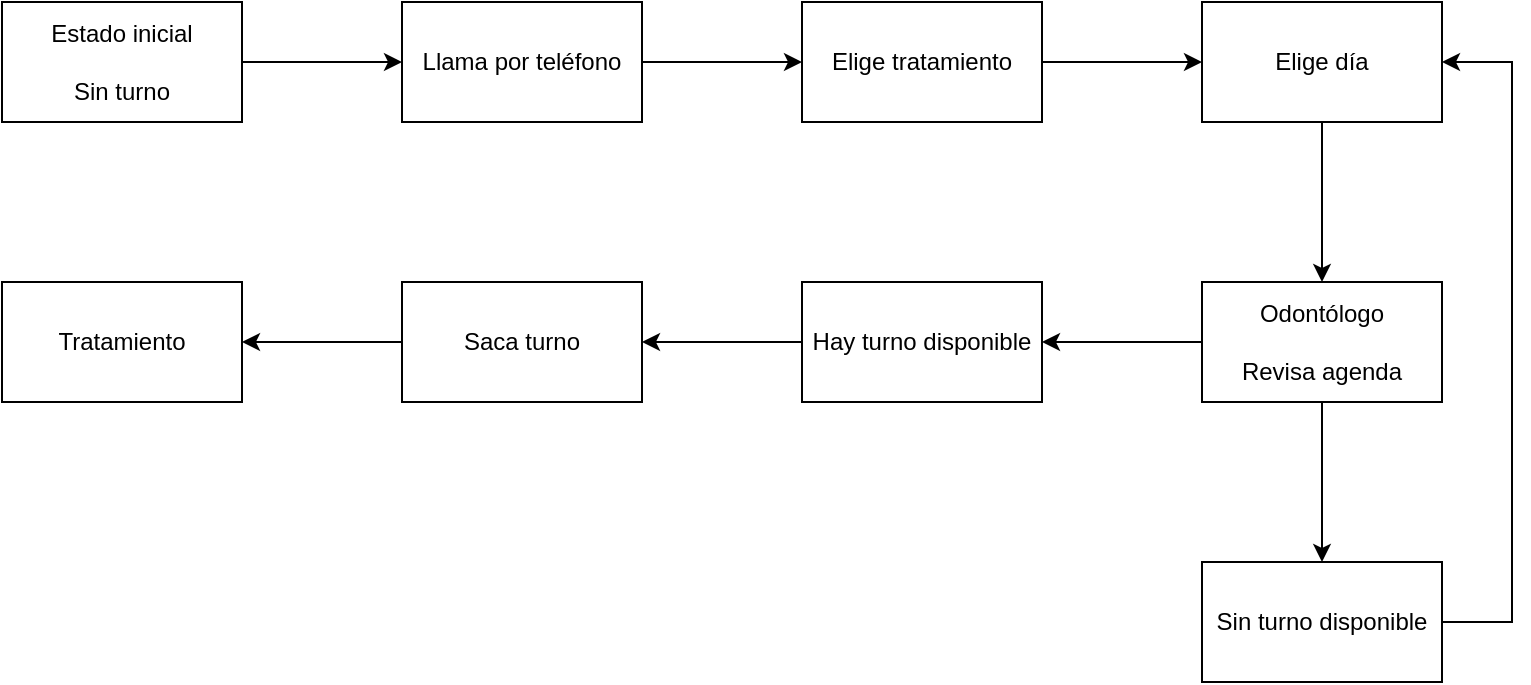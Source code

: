 <mxfile version="20.5.3" type="google"><diagram id="SWwamde7A56mAB-hYbqe" name="Página-1"><mxGraphModel grid="0" page="1" gridSize="10" guides="1" tooltips="1" connect="1" arrows="1" fold="1" pageScale="1" pageWidth="827" pageHeight="1169" math="0" shadow="0"><root><mxCell id="0"/><mxCell id="1" parent="0"/><mxCell id="UAleiRgTayfQpDbVBsgM-20" style="edgeStyle=orthogonalEdgeStyle;rounded=0;orthogonalLoop=1;jettySize=auto;html=1;entryX=0;entryY=0.5;entryDx=0;entryDy=0;" edge="1" parent="1" source="UAleiRgTayfQpDbVBsgM-1" target="UAleiRgTayfQpDbVBsgM-2"><mxGeometry relative="1" as="geometry"/></mxCell><mxCell id="UAleiRgTayfQpDbVBsgM-1" value="Estado inicial&lt;br&gt;&lt;br&gt;Sin turno" style="rounded=0;whiteSpace=wrap;html=1;" vertex="1" parent="1"><mxGeometry x="40" y="60" width="120" height="60" as="geometry"/></mxCell><mxCell id="UAleiRgTayfQpDbVBsgM-5" value="" style="edgeStyle=orthogonalEdgeStyle;rounded=0;orthogonalLoop=1;jettySize=auto;html=1;" edge="1" parent="1" source="UAleiRgTayfQpDbVBsgM-2" target="UAleiRgTayfQpDbVBsgM-4"><mxGeometry relative="1" as="geometry"/></mxCell><mxCell id="UAleiRgTayfQpDbVBsgM-2" value="Llama por teléfono" style="whiteSpace=wrap;html=1;rounded=0;" vertex="1" parent="1"><mxGeometry x="240" y="60" width="120" height="60" as="geometry"/></mxCell><mxCell id="UAleiRgTayfQpDbVBsgM-7" value="" style="edgeStyle=orthogonalEdgeStyle;rounded=0;orthogonalLoop=1;jettySize=auto;html=1;" edge="1" parent="1" source="UAleiRgTayfQpDbVBsgM-4" target="UAleiRgTayfQpDbVBsgM-6"><mxGeometry relative="1" as="geometry"/></mxCell><mxCell id="UAleiRgTayfQpDbVBsgM-4" value="Elige tratamiento" style="whiteSpace=wrap;html=1;rounded=0;" vertex="1" parent="1"><mxGeometry x="440" y="60" width="120" height="60" as="geometry"/></mxCell><mxCell id="UAleiRgTayfQpDbVBsgM-9" value="" style="edgeStyle=orthogonalEdgeStyle;rounded=0;orthogonalLoop=1;jettySize=auto;html=1;" edge="1" parent="1" source="UAleiRgTayfQpDbVBsgM-6" target="UAleiRgTayfQpDbVBsgM-8"><mxGeometry relative="1" as="geometry"/></mxCell><mxCell id="UAleiRgTayfQpDbVBsgM-6" value="Elige día" style="whiteSpace=wrap;html=1;rounded=0;" vertex="1" parent="1"><mxGeometry x="640" y="60" width="120" height="60" as="geometry"/></mxCell><mxCell id="UAleiRgTayfQpDbVBsgM-11" value="" style="edgeStyle=orthogonalEdgeStyle;rounded=0;orthogonalLoop=1;jettySize=auto;html=1;" edge="1" parent="1" source="UAleiRgTayfQpDbVBsgM-8" target="UAleiRgTayfQpDbVBsgM-10"><mxGeometry relative="1" as="geometry"/></mxCell><mxCell id="UAleiRgTayfQpDbVBsgM-14" value="" style="edgeStyle=orthogonalEdgeStyle;rounded=0;orthogonalLoop=1;jettySize=auto;html=1;" edge="1" parent="1" source="UAleiRgTayfQpDbVBsgM-8" target="UAleiRgTayfQpDbVBsgM-13"><mxGeometry relative="1" as="geometry"/></mxCell><mxCell id="UAleiRgTayfQpDbVBsgM-8" value="Odontólogo&lt;br&gt;&lt;br&gt;Revisa agenda" style="whiteSpace=wrap;html=1;rounded=0;" vertex="1" parent="1"><mxGeometry x="640" y="200" width="120" height="60" as="geometry"/></mxCell><mxCell id="UAleiRgTayfQpDbVBsgM-12" style="edgeStyle=orthogonalEdgeStyle;rounded=0;orthogonalLoop=1;jettySize=auto;html=1;entryX=1;entryY=0.5;entryDx=0;entryDy=0;" edge="1" parent="1" source="UAleiRgTayfQpDbVBsgM-10" target="UAleiRgTayfQpDbVBsgM-6"><mxGeometry relative="1" as="geometry"><Array as="points"><mxPoint x="795" y="370"/><mxPoint x="795" y="90"/></Array></mxGeometry></mxCell><mxCell id="UAleiRgTayfQpDbVBsgM-10" value="Sin turno disponible" style="whiteSpace=wrap;html=1;rounded=0;" vertex="1" parent="1"><mxGeometry x="640" y="340" width="120" height="60" as="geometry"/></mxCell><mxCell id="UAleiRgTayfQpDbVBsgM-16" value="" style="edgeStyle=orthogonalEdgeStyle;rounded=0;orthogonalLoop=1;jettySize=auto;html=1;" edge="1" parent="1" source="UAleiRgTayfQpDbVBsgM-13" target="UAleiRgTayfQpDbVBsgM-15"><mxGeometry relative="1" as="geometry"/></mxCell><mxCell id="UAleiRgTayfQpDbVBsgM-13" value="Hay turno disponible" style="whiteSpace=wrap;html=1;rounded=0;" vertex="1" parent="1"><mxGeometry x="440" y="200" width="120" height="60" as="geometry"/></mxCell><mxCell id="UAleiRgTayfQpDbVBsgM-18" value="" style="edgeStyle=orthogonalEdgeStyle;rounded=0;orthogonalLoop=1;jettySize=auto;html=1;" edge="1" parent="1" source="UAleiRgTayfQpDbVBsgM-15" target="UAleiRgTayfQpDbVBsgM-17"><mxGeometry relative="1" as="geometry"/></mxCell><mxCell id="UAleiRgTayfQpDbVBsgM-15" value="Saca turno" style="whiteSpace=wrap;html=1;rounded=0;" vertex="1" parent="1"><mxGeometry x="240" y="200" width="120" height="60" as="geometry"/></mxCell><mxCell id="UAleiRgTayfQpDbVBsgM-17" value="Tratamiento" style="whiteSpace=wrap;html=1;rounded=0;" vertex="1" parent="1"><mxGeometry x="40" y="200" width="120" height="60" as="geometry"/></mxCell></root></mxGraphModel></diagram></mxfile>